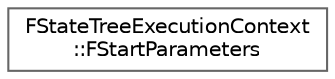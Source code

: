 digraph "Graphical Class Hierarchy"
{
 // INTERACTIVE_SVG=YES
 // LATEX_PDF_SIZE
  bgcolor="transparent";
  edge [fontname=Helvetica,fontsize=10,labelfontname=Helvetica,labelfontsize=10];
  node [fontname=Helvetica,fontsize=10,shape=box,height=0.2,width=0.4];
  rankdir="LR";
  Node0 [id="Node000000",label="FStateTreeExecutionContext\l::FStartParameters",height=0.2,width=0.4,color="grey40", fillcolor="white", style="filled",URL="$d0/d36/structFStateTreeExecutionContext_1_1FStartParameters.html",tooltip=" "];
}
